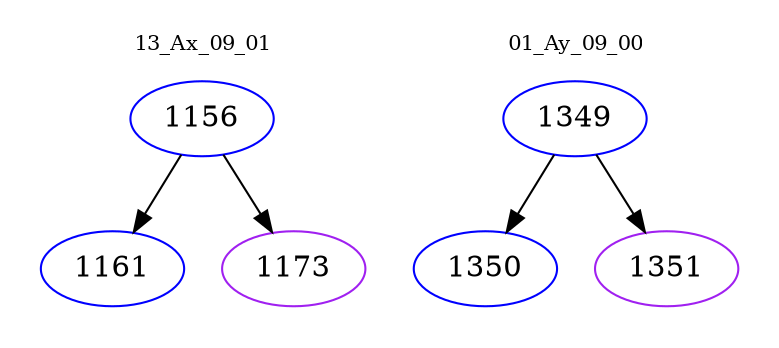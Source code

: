 digraph{
subgraph cluster_0 {
color = white
label = "13_Ax_09_01";
fontsize=10;
T0_1156 [label="1156", color="blue"]
T0_1156 -> T0_1161 [color="black"]
T0_1161 [label="1161", color="blue"]
T0_1156 -> T0_1173 [color="black"]
T0_1173 [label="1173", color="purple"]
}
subgraph cluster_1 {
color = white
label = "01_Ay_09_00";
fontsize=10;
T1_1349 [label="1349", color="blue"]
T1_1349 -> T1_1350 [color="black"]
T1_1350 [label="1350", color="blue"]
T1_1349 -> T1_1351 [color="black"]
T1_1351 [label="1351", color="purple"]
}
}
